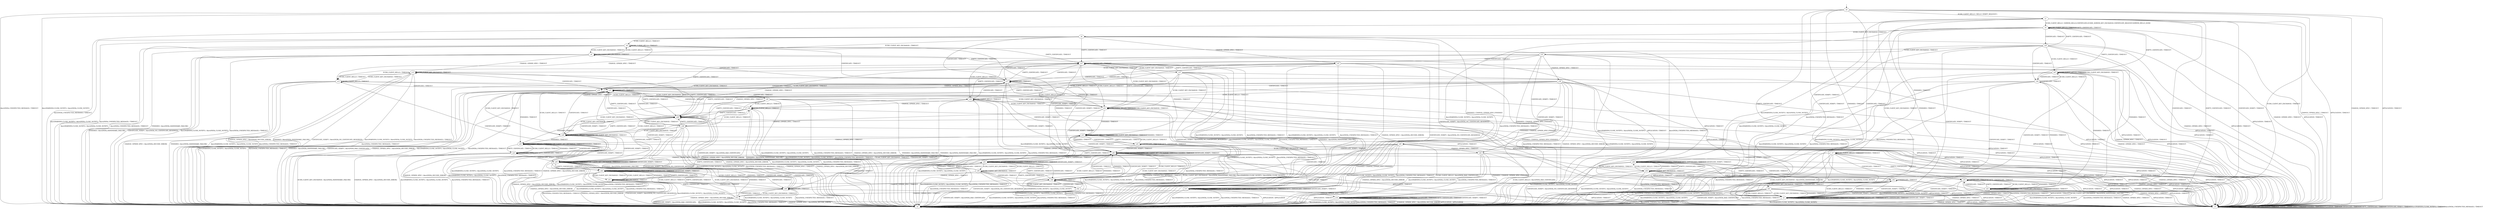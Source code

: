 digraph h6 {
s0 [label="s0"];
s1 [label="s1"];
s2 [label="s2"];
s3 [label="s3"];
s4 [label="s4"];
s5 [label="s5"];
s6 [label="s6"];
s7 [label="s7"];
s8 [label="s8"];
s9 [label="s9"];
s10 [label="s10"];
s11 [label="s11"];
s12 [label="s12"];
s13 [label="s13"];
s14 [label="s14"];
s15 [label="s15"];
s16 [label="s16"];
s17 [label="s17"];
s18 [label="s18"];
s19 [label="s19"];
s20 [label="s20"];
s21 [label="s21"];
s22 [label="s22"];
s23 [label="s23"];
s24 [label="s24"];
s25 [label="s25"];
s26 [label="s26"];
s27 [label="s27"];
s28 [label="s28"];
s29 [label="s29"];
s30 [label="s30"];
s31 [label="s31"];
s32 [label="s32"];
s33 [label="s33"];
s34 [label="s34"];
s35 [label="s35"];
s36 [label="s36"];
s37 [label="s37"];
s38 [label="s38"];
s39 [label="s39"];
s40 [label="s40"];
s41 [label="s41"];
s42 [label="s42"];
s43 [label="s43"];
s44 [label="s44"];
s45 [label="s45"];
s46 [label="s46"];
s47 [label="s47"];
s48 [label="s48"];
s49 [label="s49"];
s50 [label="s50"];
s51 [label="s51"];
s52 [label="s52"];
s53 [label="s53"];
s0 -> s1 [label="ECDH_CLIENT_HELLO / HELLO_VERIFY_REQUEST+"];
s0 -> s2 [label="ECDH_CLIENT_KEY_EXCHANGE / TIMEOUT"];
s0 -> s3 [label="CHANGE_CIPHER_SPEC / TIMEOUT"];
s0 -> s2 [label="FINISHED / TIMEOUT"];
s0 -> s3 [label="APPLICATION / TIMEOUT"];
s0 -> s2 [label="CERTIFICATE / TIMEOUT"];
s0 -> s2 [label="EMPTY_CERTIFICATE / TIMEOUT"];
s0 -> s2 [label="CERTIFICATE_VERIFY / TIMEOUT"];
s0 -> s4 [label="Alert(WARNING,CLOSE_NOTIFY) / Alert(FATAL,CLOSE_NOTIFY)"];
s0 -> s4 [label="Alert(FATAL,UNEXPECTED_MESSAGE) / TIMEOUT"];
s1 -> s5 [label="ECDH_CLIENT_HELLO / SERVER_HELLO,CERTIFICATE,ECDHE_SERVER_KEY_EXCHANGE,CERTIFICATE_REQUEST,SERVER_HELLO_DONE"];
s1 -> s2 [label="ECDH_CLIENT_KEY_EXCHANGE / TIMEOUT"];
s1 -> s3 [label="CHANGE_CIPHER_SPEC / TIMEOUT"];
s1 -> s2 [label="FINISHED / TIMEOUT"];
s1 -> s3 [label="APPLICATION / TIMEOUT"];
s1 -> s2 [label="CERTIFICATE / TIMEOUT"];
s1 -> s2 [label="EMPTY_CERTIFICATE / TIMEOUT"];
s1 -> s2 [label="CERTIFICATE_VERIFY / TIMEOUT"];
s1 -> s4 [label="Alert(WARNING,CLOSE_NOTIFY) / Alert(FATAL,CLOSE_NOTIFY)"];
s1 -> s4 [label="Alert(FATAL,UNEXPECTED_MESSAGE) / TIMEOUT"];
s2 -> s2 [label="ECDH_CLIENT_HELLO / TIMEOUT"];
s2 -> s2 [label="ECDH_CLIENT_KEY_EXCHANGE / TIMEOUT"];
s2 -> s3 [label="CHANGE_CIPHER_SPEC / TIMEOUT"];
s2 -> s2 [label="FINISHED / TIMEOUT"];
s2 -> s3 [label="APPLICATION / TIMEOUT"];
s2 -> s2 [label="CERTIFICATE / TIMEOUT"];
s2 -> s2 [label="EMPTY_CERTIFICATE / TIMEOUT"];
s2 -> s2 [label="CERTIFICATE_VERIFY / TIMEOUT"];
s2 -> s4 [label="Alert(WARNING,CLOSE_NOTIFY) / Alert(FATAL,CLOSE_NOTIFY)"];
s2 -> s4 [label="Alert(FATAL,UNEXPECTED_MESSAGE) / TIMEOUT"];
s3 -> s3 [label="ECDH_CLIENT_HELLO / TIMEOUT"];
s3 -> s3 [label="ECDH_CLIENT_KEY_EXCHANGE / TIMEOUT"];
s3 -> s3 [label="CHANGE_CIPHER_SPEC / TIMEOUT"];
s3 -> s3 [label="FINISHED / TIMEOUT"];
s3 -> s3 [label="APPLICATION / TIMEOUT"];
s3 -> s3 [label="CERTIFICATE / TIMEOUT"];
s3 -> s3 [label="EMPTY_CERTIFICATE / TIMEOUT"];
s3 -> s3 [label="CERTIFICATE_VERIFY / TIMEOUT"];
s3 -> s3 [label="Alert(WARNING,CLOSE_NOTIFY) / TIMEOUT"];
s3 -> s3 [label="Alert(FATAL,UNEXPECTED_MESSAGE) / TIMEOUT"];
s4 -> s4 [label="ECDH_CLIENT_HELLO / SOCKET_CLOSED"];
s4 -> s4 [label="ECDH_CLIENT_KEY_EXCHANGE / SOCKET_CLOSED"];
s4 -> s4 [label="CHANGE_CIPHER_SPEC / SOCKET_CLOSED"];
s4 -> s4 [label="FINISHED / SOCKET_CLOSED"];
s4 -> s4 [label="APPLICATION / SOCKET_CLOSED"];
s4 -> s4 [label="CERTIFICATE / SOCKET_CLOSED"];
s4 -> s4 [label="EMPTY_CERTIFICATE / SOCKET_CLOSED"];
s4 -> s4 [label="CERTIFICATE_VERIFY / SOCKET_CLOSED"];
s4 -> s4 [label="Alert(WARNING,CLOSE_NOTIFY) / SOCKET_CLOSED"];
s4 -> s4 [label="Alert(FATAL,UNEXPECTED_MESSAGE) / SOCKET_CLOSED"];
s5 -> s5 [label="ECDH_CLIENT_HELLO / TIMEOUT"];
s5 -> s6 [label="ECDH_CLIENT_KEY_EXCHANGE / TIMEOUT"];
s5 -> s3 [label="CHANGE_CIPHER_SPEC / TIMEOUT"];
s5 -> s7 [label="FINISHED / TIMEOUT"];
s5 -> s3 [label="APPLICATION / TIMEOUT"];
s5 -> s25 [label="CERTIFICATE / TIMEOUT"];
s5 -> s5 [label="EMPTY_CERTIFICATE / TIMEOUT"];
s5 -> s26 [label="CERTIFICATE_VERIFY / TIMEOUT"];
s5 -> s4 [label="Alert(WARNING,CLOSE_NOTIFY) / Alert(FATAL,CLOSE_NOTIFY)"];
s5 -> s4 [label="Alert(FATAL,UNEXPECTED_MESSAGE) / TIMEOUT"];
s6 -> s8 [label="ECDH_CLIENT_HELLO / TIMEOUT"];
s6 -> s9 [label="ECDH_CLIENT_KEY_EXCHANGE / TIMEOUT"];
s6 -> s10 [label="CHANGE_CIPHER_SPEC / TIMEOUT"];
s6 -> s11 [label="FINISHED / CHANGE_CIPHER_SPEC,FINISHED"];
s6 -> s3 [label="APPLICATION / TIMEOUT"];
s6 -> s17 [label="CERTIFICATE / TIMEOUT"];
s6 -> s27 [label="EMPTY_CERTIFICATE / TIMEOUT"];
s6 -> s4 [label="CERTIFICATE_VERIFY / Alert(FATAL,NO_CERTIFICATE_RESERVED)"];
s6 -> s4 [label="Alert(WARNING,CLOSE_NOTIFY) / Alert(FATAL,CLOSE_NOTIFY)"];
s6 -> s4 [label="Alert(FATAL,UNEXPECTED_MESSAGE) / TIMEOUT"];
s7 -> s7 [label="ECDH_CLIENT_HELLO / TIMEOUT"];
s7 -> s4 [label="ECDH_CLIENT_KEY_EXCHANGE / Alert(FATAL,HANDSHAKE_FAILURE)"];
s7 -> s3 [label="CHANGE_CIPHER_SPEC / TIMEOUT"];
s7 -> s7 [label="FINISHED / TIMEOUT"];
s7 -> s3 [label="APPLICATION / TIMEOUT"];
s7 -> s19 [label="CERTIFICATE / TIMEOUT"];
s7 -> s19 [label="EMPTY_CERTIFICATE / TIMEOUT"];
s7 -> s26 [label="CERTIFICATE_VERIFY / TIMEOUT"];
s7 -> s4 [label="Alert(WARNING,CLOSE_NOTIFY) / Alert(FATAL,CLOSE_NOTIFY)"];
s7 -> s4 [label="Alert(FATAL,UNEXPECTED_MESSAGE) / TIMEOUT"];
s8 -> s8 [label="ECDH_CLIENT_HELLO / TIMEOUT"];
s8 -> s9 [label="ECDH_CLIENT_KEY_EXCHANGE / TIMEOUT"];
s8 -> s12 [label="CHANGE_CIPHER_SPEC / TIMEOUT"];
s8 -> s4 [label="FINISHED / Alert(FATAL,HANDSHAKE_FAILURE)"];
s8 -> s3 [label="APPLICATION / TIMEOUT"];
s8 -> s17 [label="CERTIFICATE / TIMEOUT"];
s8 -> s27 [label="EMPTY_CERTIFICATE / TIMEOUT"];
s8 -> s43 [label="CERTIFICATE_VERIFY / TIMEOUT"];
s8 -> s4 [label="Alert(WARNING,CLOSE_NOTIFY) / Alert(FATAL,CLOSE_NOTIFY)"];
s8 -> s4 [label="Alert(FATAL,UNEXPECTED_MESSAGE) / TIMEOUT"];
s9 -> s8 [label="ECDH_CLIENT_HELLO / TIMEOUT"];
s9 -> s9 [label="ECDH_CLIENT_KEY_EXCHANGE / TIMEOUT"];
s9 -> s13 [label="CHANGE_CIPHER_SPEC / TIMEOUT"];
s9 -> s4 [label="FINISHED / Alert(FATAL,HANDSHAKE_FAILURE)"];
s9 -> s3 [label="APPLICATION / TIMEOUT"];
s9 -> s17 [label="CERTIFICATE / TIMEOUT"];
s9 -> s27 [label="EMPTY_CERTIFICATE / TIMEOUT"];
s9 -> s4 [label="CERTIFICATE_VERIFY / Alert(FATAL,NO_CERTIFICATE_RESERVED)"];
s9 -> s4 [label="Alert(WARNING,CLOSE_NOTIFY) / Alert(FATAL,CLOSE_NOTIFY)"];
s9 -> s4 [label="Alert(FATAL,UNEXPECTED_MESSAGE) / TIMEOUT"];
s10 -> s12 [label="ECDH_CLIENT_HELLO / TIMEOUT"];
s10 -> s13 [label="ECDH_CLIENT_KEY_EXCHANGE / TIMEOUT"];
s10 -> s4 [label="CHANGE_CIPHER_SPEC / Alert(FATAL,DECODE_ERROR)"];
s10 -> s14 [label="FINISHED / CHANGE_CIPHER_SPEC,FINISHED"];
s10 -> s3 [label="APPLICATION / TIMEOUT"];
s10 -> s15 [label="CERTIFICATE / TIMEOUT"];
s10 -> s28 [label="EMPTY_CERTIFICATE / TIMEOUT"];
s10 -> s4 [label="CERTIFICATE_VERIFY / Alert(FATAL,NO_CERTIFICATE_RESERVED)"];
s10 -> s4 [label="Alert(WARNING,CLOSE_NOTIFY) / Alert(FATAL,CLOSE_NOTIFY)"];
s10 -> s4 [label="Alert(FATAL,UNEXPECTED_MESSAGE) / TIMEOUT"];
s11 -> s11 [label="ECDH_CLIENT_HELLO / TIMEOUT"];
s11 -> s11 [label="ECDH_CLIENT_KEY_EXCHANGE / TIMEOUT"];
s11 -> s14 [label="CHANGE_CIPHER_SPEC / TIMEOUT"];
s11 -> s11 [label="FINISHED / TIMEOUT"];
s11 -> s4 [label="APPLICATION / APPLICATION"];
s11 -> s11 [label="CERTIFICATE / TIMEOUT"];
s11 -> s11 [label="EMPTY_CERTIFICATE / TIMEOUT"];
s11 -> s11 [label="CERTIFICATE_VERIFY / TIMEOUT"];
s11 -> s4 [label="Alert(WARNING,CLOSE_NOTIFY) / Alert(FATAL,CLOSE_NOTIFY)"];
s11 -> s4 [label="Alert(FATAL,UNEXPECTED_MESSAGE) / TIMEOUT"];
s12 -> s12 [label="ECDH_CLIENT_HELLO / TIMEOUT"];
s12 -> s13 [label="ECDH_CLIENT_KEY_EXCHANGE / TIMEOUT"];
s12 -> s4 [label="CHANGE_CIPHER_SPEC / Alert(FATAL,DECODE_ERROR)"];
s12 -> s4 [label="FINISHED / Alert(FATAL,HANDSHAKE_FAILURE)"];
s12 -> s3 [label="APPLICATION / TIMEOUT"];
s12 -> s15 [label="CERTIFICATE / TIMEOUT"];
s12 -> s28 [label="EMPTY_CERTIFICATE / TIMEOUT"];
s12 -> s44 [label="CERTIFICATE_VERIFY / TIMEOUT"];
s12 -> s4 [label="Alert(WARNING,CLOSE_NOTIFY) / Alert(FATAL,CLOSE_NOTIFY)"];
s12 -> s4 [label="Alert(FATAL,UNEXPECTED_MESSAGE) / TIMEOUT"];
s13 -> s12 [label="ECDH_CLIENT_HELLO / TIMEOUT"];
s13 -> s13 [label="ECDH_CLIENT_KEY_EXCHANGE / TIMEOUT"];
s13 -> s4 [label="CHANGE_CIPHER_SPEC / Alert(FATAL,DECODE_ERROR)"];
s13 -> s4 [label="FINISHED / Alert(FATAL,HANDSHAKE_FAILURE)"];
s13 -> s3 [label="APPLICATION / TIMEOUT"];
s13 -> s15 [label="CERTIFICATE / TIMEOUT"];
s13 -> s28 [label="EMPTY_CERTIFICATE / TIMEOUT"];
s13 -> s4 [label="CERTIFICATE_VERIFY / Alert(FATAL,NO_CERTIFICATE_RESERVED)"];
s13 -> s4 [label="Alert(WARNING,CLOSE_NOTIFY) / Alert(FATAL,CLOSE_NOTIFY)"];
s13 -> s4 [label="Alert(FATAL,UNEXPECTED_MESSAGE) / TIMEOUT"];
s14 -> s14 [label="ECDH_CLIENT_HELLO / TIMEOUT"];
s14 -> s14 [label="ECDH_CLIENT_KEY_EXCHANGE / TIMEOUT"];
s14 -> s4 [label="CHANGE_CIPHER_SPEC / Alert(FATAL,DECODE_ERROR)"];
s14 -> s14 [label="FINISHED / TIMEOUT"];
s14 -> s4 [label="APPLICATION / APPLICATION"];
s14 -> s14 [label="CERTIFICATE / TIMEOUT"];
s14 -> s14 [label="EMPTY_CERTIFICATE / TIMEOUT"];
s14 -> s14 [label="CERTIFICATE_VERIFY / TIMEOUT"];
s14 -> s4 [label="Alert(WARNING,CLOSE_NOTIFY) / Alert(FATAL,CLOSE_NOTIFY)"];
s14 -> s4 [label="Alert(FATAL,UNEXPECTED_MESSAGE) / TIMEOUT"];
s15 -> s29 [label="ECDH_CLIENT_HELLO / TIMEOUT"];
s15 -> s16 [label="ECDH_CLIENT_KEY_EXCHANGE / TIMEOUT"];
s15 -> s4 [label="CHANGE_CIPHER_SPEC / Alert(FATAL,DECODE_ERROR)"];
s15 -> s20 [label="FINISHED / TIMEOUT"];
s15 -> s3 [label="APPLICATION / TIMEOUT"];
s15 -> s15 [label="CERTIFICATE / TIMEOUT"];
s15 -> s28 [label="EMPTY_CERTIFICATE / TIMEOUT"];
s15 -> s45 [label="CERTIFICATE_VERIFY / TIMEOUT"];
s15 -> s4 [label="Alert(WARNING,CLOSE_NOTIFY) / Alert(FATAL,CLOSE_NOTIFY)"];
s15 -> s4 [label="Alert(FATAL,UNEXPECTED_MESSAGE) / TIMEOUT"];
s16 -> s30 [label="ECDH_CLIENT_HELLO / TIMEOUT"];
s16 -> s29 [label="ECDH_CLIENT_KEY_EXCHANGE / TIMEOUT"];
s16 -> s4 [label="CHANGE_CIPHER_SPEC / Alert(FATAL,DECODE_ERROR)"];
s16 -> s4 [label="FINISHED / Alert(FATAL,HANDSHAKE_FAILURE)"];
s16 -> s3 [label="APPLICATION / TIMEOUT"];
s16 -> s15 [label="CERTIFICATE / TIMEOUT"];
s16 -> s28 [label="EMPTY_CERTIFICATE / TIMEOUT"];
s16 -> s4 [label="CERTIFICATE_VERIFY / Alert(FATAL,BAD_CERTIFICATE)"];
s16 -> s4 [label="Alert(WARNING,CLOSE_NOTIFY) / Alert(FATAL,CLOSE_NOTIFY)"];
s16 -> s4 [label="Alert(FATAL,UNEXPECTED_MESSAGE) / TIMEOUT"];
s17 -> s31 [label="ECDH_CLIENT_HELLO / TIMEOUT"];
s17 -> s18 [label="ECDH_CLIENT_KEY_EXCHANGE / TIMEOUT"];
s17 -> s15 [label="CHANGE_CIPHER_SPEC / TIMEOUT"];
s17 -> s21 [label="FINISHED / TIMEOUT"];
s17 -> s3 [label="APPLICATION / TIMEOUT"];
s17 -> s17 [label="CERTIFICATE / TIMEOUT"];
s17 -> s27 [label="EMPTY_CERTIFICATE / TIMEOUT"];
s17 -> s46 [label="CERTIFICATE_VERIFY / TIMEOUT"];
s17 -> s4 [label="Alert(WARNING,CLOSE_NOTIFY) / Alert(FATAL,CLOSE_NOTIFY)"];
s17 -> s4 [label="Alert(FATAL,UNEXPECTED_MESSAGE) / TIMEOUT"];
s18 -> s32 [label="ECDH_CLIENT_HELLO / TIMEOUT"];
s18 -> s31 [label="ECDH_CLIENT_KEY_EXCHANGE / TIMEOUT"];
s18 -> s16 [label="CHANGE_CIPHER_SPEC / TIMEOUT"];
s18 -> s4 [label="FINISHED / Alert(FATAL,HANDSHAKE_FAILURE)"];
s18 -> s3 [label="APPLICATION / TIMEOUT"];
s18 -> s17 [label="CERTIFICATE / TIMEOUT"];
s18 -> s27 [label="EMPTY_CERTIFICATE / TIMEOUT"];
s18 -> s4 [label="CERTIFICATE_VERIFY / Alert(FATAL,BAD_CERTIFICATE)"];
s18 -> s4 [label="Alert(WARNING,CLOSE_NOTIFY) / Alert(FATAL,CLOSE_NOTIFY)"];
s18 -> s4 [label="Alert(FATAL,UNEXPECTED_MESSAGE) / TIMEOUT"];
s19 -> s22 [label="ECDH_CLIENT_HELLO / TIMEOUT"];
s19 -> s4 [label="ECDH_CLIENT_KEY_EXCHANGE / Alert(FATAL,HANDSHAKE_FAILURE)"];
s19 -> s3 [label="CHANGE_CIPHER_SPEC / TIMEOUT"];
s19 -> s22 [label="FINISHED / TIMEOUT"];
s19 -> s3 [label="APPLICATION / TIMEOUT"];
s19 -> s19 [label="CERTIFICATE / TIMEOUT"];
s19 -> s19 [label="EMPTY_CERTIFICATE / TIMEOUT"];
s19 -> s2 [label="CERTIFICATE_VERIFY / TIMEOUT"];
s19 -> s4 [label="Alert(WARNING,CLOSE_NOTIFY) / Alert(FATAL,CLOSE_NOTIFY)"];
s19 -> s4 [label="Alert(FATAL,UNEXPECTED_MESSAGE) / TIMEOUT"];
s20 -> s20 [label="ECDH_CLIENT_HELLO / TIMEOUT"];
s20 -> s20 [label="ECDH_CLIENT_KEY_EXCHANGE / TIMEOUT"];
s20 -> s4 [label="CHANGE_CIPHER_SPEC / Alert(FATAL,DECODE_ERROR)"];
s20 -> s20 [label="FINISHED / TIMEOUT"];
s20 -> s3 [label="APPLICATION / TIMEOUT"];
s20 -> s23 [label="CERTIFICATE / TIMEOUT"];
s20 -> s23 [label="EMPTY_CERTIFICATE / TIMEOUT"];
s20 -> s45 [label="CERTIFICATE_VERIFY / TIMEOUT"];
s20 -> s4 [label="Alert(WARNING,CLOSE_NOTIFY) / Alert(FATAL,CLOSE_NOTIFY)"];
s20 -> s4 [label="Alert(FATAL,UNEXPECTED_MESSAGE) / TIMEOUT"];
s21 -> s21 [label="ECDH_CLIENT_HELLO / TIMEOUT"];
s21 -> s21 [label="ECDH_CLIENT_KEY_EXCHANGE / TIMEOUT"];
s21 -> s20 [label="CHANGE_CIPHER_SPEC / TIMEOUT"];
s21 -> s21 [label="FINISHED / TIMEOUT"];
s21 -> s3 [label="APPLICATION / TIMEOUT"];
s21 -> s24 [label="CERTIFICATE / TIMEOUT"];
s21 -> s24 [label="EMPTY_CERTIFICATE / TIMEOUT"];
s21 -> s46 [label="CERTIFICATE_VERIFY / TIMEOUT"];
s21 -> s4 [label="Alert(WARNING,CLOSE_NOTIFY) / Alert(FATAL,CLOSE_NOTIFY)"];
s21 -> s4 [label="Alert(FATAL,UNEXPECTED_MESSAGE) / TIMEOUT"];
s22 -> s22 [label="ECDH_CLIENT_HELLO / TIMEOUT"];
s22 -> s22 [label="ECDH_CLIENT_KEY_EXCHANGE / TIMEOUT"];
s22 -> s3 [label="CHANGE_CIPHER_SPEC / TIMEOUT"];
s22 -> s22 [label="FINISHED / TIMEOUT"];
s22 -> s3 [label="APPLICATION / TIMEOUT"];
s22 -> s19 [label="CERTIFICATE / TIMEOUT"];
s22 -> s19 [label="EMPTY_CERTIFICATE / TIMEOUT"];
s22 -> s2 [label="CERTIFICATE_VERIFY / TIMEOUT"];
s22 -> s4 [label="Alert(WARNING,CLOSE_NOTIFY) / Alert(FATAL,CLOSE_NOTIFY)"];
s22 -> s4 [label="Alert(FATAL,UNEXPECTED_MESSAGE) / TIMEOUT"];
s23 -> s20 [label="ECDH_CLIENT_HELLO / TIMEOUT"];
s23 -> s4 [label="ECDH_CLIENT_KEY_EXCHANGE / Alert(FATAL,HANDSHAKE_FAILURE)"];
s23 -> s4 [label="CHANGE_CIPHER_SPEC / Alert(FATAL,DECODE_ERROR)"];
s23 -> s20 [label="FINISHED / TIMEOUT"];
s23 -> s3 [label="APPLICATION / TIMEOUT"];
s23 -> s23 [label="CERTIFICATE / TIMEOUT"];
s23 -> s23 [label="EMPTY_CERTIFICATE / TIMEOUT"];
s23 -> s45 [label="CERTIFICATE_VERIFY / TIMEOUT"];
s23 -> s4 [label="Alert(WARNING,CLOSE_NOTIFY) / Alert(FATAL,CLOSE_NOTIFY)"];
s23 -> s4 [label="Alert(FATAL,UNEXPECTED_MESSAGE) / TIMEOUT"];
s24 -> s21 [label="ECDH_CLIENT_HELLO / TIMEOUT"];
s24 -> s4 [label="ECDH_CLIENT_KEY_EXCHANGE / Alert(FATAL,HANDSHAKE_FAILURE)"];
s24 -> s23 [label="CHANGE_CIPHER_SPEC / TIMEOUT"];
s24 -> s21 [label="FINISHED / TIMEOUT"];
s24 -> s3 [label="APPLICATION / TIMEOUT"];
s24 -> s24 [label="CERTIFICATE / TIMEOUT"];
s24 -> s24 [label="EMPTY_CERTIFICATE / TIMEOUT"];
s24 -> s46 [label="CERTIFICATE_VERIFY / TIMEOUT"];
s24 -> s4 [label="Alert(WARNING,CLOSE_NOTIFY) / Alert(FATAL,CLOSE_NOTIFY)"];
s24 -> s4 [label="Alert(FATAL,UNEXPECTED_MESSAGE) / TIMEOUT"];
s25 -> s47 [label="ECDH_CLIENT_HELLO / TIMEOUT"];
s25 -> s33 [label="ECDH_CLIENT_KEY_EXCHANGE / TIMEOUT"];
s25 -> s3 [label="CHANGE_CIPHER_SPEC / TIMEOUT"];
s25 -> s22 [label="FINISHED / TIMEOUT"];
s25 -> s3 [label="APPLICATION / TIMEOUT"];
s25 -> s34 [label="CERTIFICATE / TIMEOUT"];
s25 -> s5 [label="EMPTY_CERTIFICATE / TIMEOUT"];
s25 -> s2 [label="CERTIFICATE_VERIFY / TIMEOUT"];
s25 -> s4 [label="Alert(WARNING,CLOSE_NOTIFY) / Alert(FATAL,CLOSE_NOTIFY)"];
s25 -> s4 [label="Alert(FATAL,UNEXPECTED_MESSAGE) / TIMEOUT"];
s26 -> s26 [label="ECDH_CLIENT_HELLO / TIMEOUT"];
s26 -> s35 [label="ECDH_CLIENT_KEY_EXCHANGE / TIMEOUT"];
s26 -> s3 [label="CHANGE_CIPHER_SPEC / TIMEOUT"];
s26 -> s26 [label="FINISHED / TIMEOUT"];
s26 -> s3 [label="APPLICATION / TIMEOUT"];
s26 -> s36 [label="CERTIFICATE / TIMEOUT"];
s26 -> s26 [label="EMPTY_CERTIFICATE / TIMEOUT"];
s26 -> s26 [label="CERTIFICATE_VERIFY / TIMEOUT"];
s26 -> s4 [label="Alert(WARNING,CLOSE_NOTIFY) / Alert(FATAL,CLOSE_NOTIFY)"];
s26 -> s4 [label="Alert(FATAL,UNEXPECTED_MESSAGE) / TIMEOUT"];
s27 -> s31 [label="ECDH_CLIENT_HELLO / TIMEOUT"];
s27 -> s37 [label="ECDH_CLIENT_KEY_EXCHANGE / TIMEOUT"];
s27 -> s28 [label="CHANGE_CIPHER_SPEC / TIMEOUT"];
s27 -> s21 [label="FINISHED / TIMEOUT"];
s27 -> s3 [label="APPLICATION / TIMEOUT"];
s27 -> s17 [label="CERTIFICATE / TIMEOUT"];
s27 -> s27 [label="EMPTY_CERTIFICATE / TIMEOUT"];
s27 -> s46 [label="CERTIFICATE_VERIFY / TIMEOUT"];
s27 -> s4 [label="Alert(WARNING,CLOSE_NOTIFY) / Alert(FATAL,CLOSE_NOTIFY)"];
s27 -> s4 [label="Alert(FATAL,UNEXPECTED_MESSAGE) / TIMEOUT"];
s28 -> s29 [label="ECDH_CLIENT_HELLO / TIMEOUT"];
s28 -> s38 [label="ECDH_CLIENT_KEY_EXCHANGE / TIMEOUT"];
s28 -> s4 [label="CHANGE_CIPHER_SPEC / Alert(FATAL,DECODE_ERROR)"];
s28 -> s20 [label="FINISHED / TIMEOUT"];
s28 -> s3 [label="APPLICATION / TIMEOUT"];
s28 -> s15 [label="CERTIFICATE / TIMEOUT"];
s28 -> s28 [label="EMPTY_CERTIFICATE / TIMEOUT"];
s28 -> s45 [label="CERTIFICATE_VERIFY / TIMEOUT"];
s28 -> s4 [label="Alert(WARNING,CLOSE_NOTIFY) / Alert(FATAL,CLOSE_NOTIFY)"];
s28 -> s4 [label="Alert(FATAL,UNEXPECTED_MESSAGE) / TIMEOUT"];
s29 -> s29 [label="ECDH_CLIENT_HELLO / TIMEOUT"];
s29 -> s29 [label="ECDH_CLIENT_KEY_EXCHANGE / TIMEOUT"];
s29 -> s4 [label="CHANGE_CIPHER_SPEC / Alert(FATAL,DECODE_ERROR)"];
s29 -> s20 [label="FINISHED / TIMEOUT"];
s29 -> s3 [label="APPLICATION / TIMEOUT"];
s29 -> s15 [label="CERTIFICATE / TIMEOUT"];
s29 -> s28 [label="EMPTY_CERTIFICATE / TIMEOUT"];
s29 -> s45 [label="CERTIFICATE_VERIFY / TIMEOUT"];
s29 -> s4 [label="Alert(WARNING,CLOSE_NOTIFY) / Alert(FATAL,CLOSE_NOTIFY)"];
s29 -> s4 [label="Alert(FATAL,UNEXPECTED_MESSAGE) / TIMEOUT"];
s30 -> s30 [label="ECDH_CLIENT_HELLO / TIMEOUT"];
s30 -> s29 [label="ECDH_CLIENT_KEY_EXCHANGE / TIMEOUT"];
s30 -> s4 [label="CHANGE_CIPHER_SPEC / Alert(FATAL,DECODE_ERROR)"];
s30 -> s4 [label="FINISHED / Alert(FATAL,HANDSHAKE_FAILURE)"];
s30 -> s3 [label="APPLICATION / TIMEOUT"];
s30 -> s15 [label="CERTIFICATE / TIMEOUT"];
s30 -> s28 [label="EMPTY_CERTIFICATE / TIMEOUT"];
s30 -> s45 [label="CERTIFICATE_VERIFY / TIMEOUT"];
s30 -> s4 [label="Alert(WARNING,CLOSE_NOTIFY) / Alert(FATAL,CLOSE_NOTIFY)"];
s30 -> s4 [label="Alert(FATAL,UNEXPECTED_MESSAGE) / TIMEOUT"];
s31 -> s31 [label="ECDH_CLIENT_HELLO / TIMEOUT"];
s31 -> s31 [label="ECDH_CLIENT_KEY_EXCHANGE / TIMEOUT"];
s31 -> s29 [label="CHANGE_CIPHER_SPEC / TIMEOUT"];
s31 -> s21 [label="FINISHED / TIMEOUT"];
s31 -> s3 [label="APPLICATION / TIMEOUT"];
s31 -> s17 [label="CERTIFICATE / TIMEOUT"];
s31 -> s27 [label="EMPTY_CERTIFICATE / TIMEOUT"];
s31 -> s46 [label="CERTIFICATE_VERIFY / TIMEOUT"];
s31 -> s4 [label="Alert(WARNING,CLOSE_NOTIFY) / Alert(FATAL,CLOSE_NOTIFY)"];
s31 -> s4 [label="Alert(FATAL,UNEXPECTED_MESSAGE) / TIMEOUT"];
s32 -> s32 [label="ECDH_CLIENT_HELLO / TIMEOUT"];
s32 -> s31 [label="ECDH_CLIENT_KEY_EXCHANGE / TIMEOUT"];
s32 -> s30 [label="CHANGE_CIPHER_SPEC / TIMEOUT"];
s32 -> s4 [label="FINISHED / Alert(FATAL,HANDSHAKE_FAILURE)"];
s32 -> s3 [label="APPLICATION / TIMEOUT"];
s32 -> s17 [label="CERTIFICATE / TIMEOUT"];
s32 -> s27 [label="EMPTY_CERTIFICATE / TIMEOUT"];
s32 -> s46 [label="CERTIFICATE_VERIFY / TIMEOUT"];
s32 -> s4 [label="Alert(WARNING,CLOSE_NOTIFY) / Alert(FATAL,CLOSE_NOTIFY)"];
s32 -> s4 [label="Alert(FATAL,UNEXPECTED_MESSAGE) / TIMEOUT"];
s33 -> s32 [label="ECDH_CLIENT_HELLO / TIMEOUT"];
s33 -> s31 [label="ECDH_CLIENT_KEY_EXCHANGE / TIMEOUT"];
s33 -> s39 [label="CHANGE_CIPHER_SPEC / TIMEOUT"];
s33 -> s11 [label="FINISHED / CHANGE_CIPHER_SPEC,FINISHED"];
s33 -> s3 [label="APPLICATION / TIMEOUT"];
s33 -> s17 [label="CERTIFICATE / TIMEOUT"];
s33 -> s27 [label="EMPTY_CERTIFICATE / TIMEOUT"];
s33 -> s40 [label="CERTIFICATE_VERIFY / TIMEOUT"];
s33 -> s4 [label="Alert(WARNING,CLOSE_NOTIFY) / Alert(FATAL,CLOSE_NOTIFY)"];
s33 -> s4 [label="Alert(FATAL,UNEXPECTED_MESSAGE) / TIMEOUT"];
s34 -> s47 [label="ECDH_CLIENT_HELLO / TIMEOUT"];
s34 -> s18 [label="ECDH_CLIENT_KEY_EXCHANGE / TIMEOUT"];
s34 -> s3 [label="CHANGE_CIPHER_SPEC / TIMEOUT"];
s34 -> s22 [label="FINISHED / TIMEOUT"];
s34 -> s3 [label="APPLICATION / TIMEOUT"];
s34 -> s34 [label="CERTIFICATE / TIMEOUT"];
s34 -> s5 [label="EMPTY_CERTIFICATE / TIMEOUT"];
s34 -> s2 [label="CERTIFICATE_VERIFY / TIMEOUT"];
s34 -> s4 [label="Alert(WARNING,CLOSE_NOTIFY) / Alert(FATAL,CLOSE_NOTIFY)"];
s34 -> s4 [label="Alert(FATAL,UNEXPECTED_MESSAGE) / TIMEOUT"];
s35 -> s26 [label="ECDH_CLIENT_HELLO / TIMEOUT"];
s35 -> s35 [label="ECDH_CLIENT_KEY_EXCHANGE / TIMEOUT"];
s35 -> s3 [label="CHANGE_CIPHER_SPEC / TIMEOUT"];
s35 -> s26 [label="FINISHED / TIMEOUT"];
s35 -> s3 [label="APPLICATION / TIMEOUT"];
s35 -> s36 [label="CERTIFICATE / TIMEOUT"];
s35 -> s26 [label="EMPTY_CERTIFICATE / TIMEOUT"];
s35 -> s4 [label="CERTIFICATE_VERIFY / Alert(FATAL,NO_CERTIFICATE_RESERVED)"];
s35 -> s4 [label="Alert(WARNING,CLOSE_NOTIFY) / Alert(FATAL,CLOSE_NOTIFY)"];
s35 -> s4 [label="Alert(FATAL,UNEXPECTED_MESSAGE) / TIMEOUT"];
s36 -> s2 [label="ECDH_CLIENT_HELLO / TIMEOUT"];
s36 -> s41 [label="ECDH_CLIENT_KEY_EXCHANGE / TIMEOUT"];
s36 -> s3 [label="CHANGE_CIPHER_SPEC / TIMEOUT"];
s36 -> s2 [label="FINISHED / TIMEOUT"];
s36 -> s3 [label="APPLICATION / TIMEOUT"];
s36 -> s36 [label="CERTIFICATE / TIMEOUT"];
s36 -> s26 [label="EMPTY_CERTIFICATE / TIMEOUT"];
s36 -> s2 [label="CERTIFICATE_VERIFY / TIMEOUT"];
s36 -> s4 [label="Alert(WARNING,CLOSE_NOTIFY) / Alert(FATAL,CLOSE_NOTIFY)"];
s36 -> s4 [label="Alert(FATAL,UNEXPECTED_MESSAGE) / TIMEOUT"];
s37 -> s32 [label="ECDH_CLIENT_HELLO / TIMEOUT"];
s37 -> s31 [label="ECDH_CLIENT_KEY_EXCHANGE / TIMEOUT"];
s37 -> s38 [label="CHANGE_CIPHER_SPEC / TIMEOUT"];
s37 -> s4 [label="FINISHED / Alert(FATAL,HANDSHAKE_FAILURE)"];
s37 -> s3 [label="APPLICATION / TIMEOUT"];
s37 -> s17 [label="CERTIFICATE / TIMEOUT"];
s37 -> s27 [label="EMPTY_CERTIFICATE / TIMEOUT"];
s37 -> s4 [label="CERTIFICATE_VERIFY / Alert(FATAL,NO_CERTIFICATE_RESERVED)"];
s37 -> s4 [label="Alert(WARNING,CLOSE_NOTIFY) / Alert(FATAL,CLOSE_NOTIFY)"];
s37 -> s4 [label="Alert(FATAL,UNEXPECTED_MESSAGE) / TIMEOUT"];
s38 -> s30 [label="ECDH_CLIENT_HELLO / TIMEOUT"];
s38 -> s29 [label="ECDH_CLIENT_KEY_EXCHANGE / TIMEOUT"];
s38 -> s4 [label="CHANGE_CIPHER_SPEC / Alert(FATAL,DECODE_ERROR)"];
s38 -> s4 [label="FINISHED / Alert(FATAL,HANDSHAKE_FAILURE)"];
s38 -> s3 [label="APPLICATION / TIMEOUT"];
s38 -> s15 [label="CERTIFICATE / TIMEOUT"];
s38 -> s28 [label="EMPTY_CERTIFICATE / TIMEOUT"];
s38 -> s4 [label="CERTIFICATE_VERIFY / Alert(FATAL,NO_CERTIFICATE_RESERVED)"];
s38 -> s4 [label="Alert(WARNING,CLOSE_NOTIFY) / Alert(FATAL,CLOSE_NOTIFY)"];
s38 -> s4 [label="Alert(FATAL,UNEXPECTED_MESSAGE) / TIMEOUT"];
s39 -> s30 [label="ECDH_CLIENT_HELLO / TIMEOUT"];
s39 -> s29 [label="ECDH_CLIENT_KEY_EXCHANGE / TIMEOUT"];
s39 -> s4 [label="CHANGE_CIPHER_SPEC / Alert(FATAL,DECODE_ERROR)"];
s39 -> s14 [label="FINISHED / CHANGE_CIPHER_SPEC,FINISHED"];
s39 -> s3 [label="APPLICATION / TIMEOUT"];
s39 -> s15 [label="CERTIFICATE / TIMEOUT"];
s39 -> s28 [label="EMPTY_CERTIFICATE / TIMEOUT"];
s39 -> s42 [label="CERTIFICATE_VERIFY / TIMEOUT"];
s39 -> s4 [label="Alert(WARNING,CLOSE_NOTIFY) / Alert(FATAL,CLOSE_NOTIFY)"];
s39 -> s4 [label="Alert(FATAL,UNEXPECTED_MESSAGE) / TIMEOUT"];
s40 -> s4 [label="ECDH_CLIENT_HELLO / Alert(FATAL,BAD_CERTIFICATE)"];
s40 -> s46 [label="ECDH_CLIENT_KEY_EXCHANGE / TIMEOUT"];
s40 -> s42 [label="CHANGE_CIPHER_SPEC / TIMEOUT"];
s40 -> s11 [label="FINISHED / CHANGE_CIPHER_SPEC,FINISHED"];
s40 -> s3 [label="APPLICATION / TIMEOUT"];
s40 -> s48 [label="CERTIFICATE / TIMEOUT"];
s40 -> s43 [label="EMPTY_CERTIFICATE / TIMEOUT"];
s40 -> s46 [label="CERTIFICATE_VERIFY / TIMEOUT"];
s40 -> s4 [label="Alert(WARNING,CLOSE_NOTIFY) / Alert(FATAL,CLOSE_NOTIFY)"];
s40 -> s4 [label="Alert(FATAL,UNEXPECTED_MESSAGE) / TIMEOUT"];
s41 -> s2 [label="ECDH_CLIENT_HELLO / TIMEOUT"];
s41 -> s2 [label="ECDH_CLIENT_KEY_EXCHANGE / TIMEOUT"];
s41 -> s3 [label="CHANGE_CIPHER_SPEC / TIMEOUT"];
s41 -> s2 [label="FINISHED / TIMEOUT"];
s41 -> s3 [label="APPLICATION / TIMEOUT"];
s41 -> s36 [label="CERTIFICATE / TIMEOUT"];
s41 -> s26 [label="EMPTY_CERTIFICATE / TIMEOUT"];
s41 -> s4 [label="CERTIFICATE_VERIFY / Alert(FATAL,BAD_CERTIFICATE)"];
s41 -> s4 [label="Alert(WARNING,CLOSE_NOTIFY) / Alert(FATAL,CLOSE_NOTIFY)"];
s41 -> s4 [label="Alert(FATAL,UNEXPECTED_MESSAGE) / TIMEOUT"];
s42 -> s4 [label="ECDH_CLIENT_HELLO / Alert(FATAL,BAD_CERTIFICATE)"];
s42 -> s45 [label="ECDH_CLIENT_KEY_EXCHANGE / TIMEOUT"];
s42 -> s4 [label="CHANGE_CIPHER_SPEC / Alert(FATAL,DECODE_ERROR)"];
s42 -> s14 [label="FINISHED / CHANGE_CIPHER_SPEC,FINISHED"];
s42 -> s3 [label="APPLICATION / TIMEOUT"];
s42 -> s49 [label="CERTIFICATE / TIMEOUT"];
s42 -> s44 [label="EMPTY_CERTIFICATE / TIMEOUT"];
s42 -> s45 [label="CERTIFICATE_VERIFY / TIMEOUT"];
s42 -> s4 [label="Alert(WARNING,CLOSE_NOTIFY) / Alert(FATAL,CLOSE_NOTIFY)"];
s42 -> s4 [label="Alert(FATAL,UNEXPECTED_MESSAGE) / TIMEOUT"];
s43 -> s43 [label="ECDH_CLIENT_HELLO / TIMEOUT"];
s43 -> s50 [label="ECDH_CLIENT_KEY_EXCHANGE / TIMEOUT"];
s43 -> s44 [label="CHANGE_CIPHER_SPEC / TIMEOUT"];
s43 -> s43 [label="FINISHED / TIMEOUT"];
s43 -> s3 [label="APPLICATION / TIMEOUT"];
s43 -> s48 [label="CERTIFICATE / TIMEOUT"];
s43 -> s43 [label="EMPTY_CERTIFICATE / TIMEOUT"];
s43 -> s43 [label="CERTIFICATE_VERIFY / TIMEOUT"];
s43 -> s4 [label="Alert(WARNING,CLOSE_NOTIFY) / Alert(FATAL,CLOSE_NOTIFY)"];
s43 -> s4 [label="Alert(FATAL,UNEXPECTED_MESSAGE) / TIMEOUT"];
s44 -> s44 [label="ECDH_CLIENT_HELLO / TIMEOUT"];
s44 -> s51 [label="ECDH_CLIENT_KEY_EXCHANGE / TIMEOUT"];
s44 -> s4 [label="CHANGE_CIPHER_SPEC / Alert(FATAL,DECODE_ERROR)"];
s44 -> s44 [label="FINISHED / TIMEOUT"];
s44 -> s3 [label="APPLICATION / TIMEOUT"];
s44 -> s49 [label="CERTIFICATE / TIMEOUT"];
s44 -> s44 [label="EMPTY_CERTIFICATE / TIMEOUT"];
s44 -> s44 [label="CERTIFICATE_VERIFY / TIMEOUT"];
s44 -> s4 [label="Alert(WARNING,CLOSE_NOTIFY) / Alert(FATAL,CLOSE_NOTIFY)"];
s44 -> s4 [label="Alert(FATAL,UNEXPECTED_MESSAGE) / TIMEOUT"];
s45 -> s45 [label="ECDH_CLIENT_HELLO / TIMEOUT"];
s45 -> s45 [label="ECDH_CLIENT_KEY_EXCHANGE / TIMEOUT"];
s45 -> s4 [label="CHANGE_CIPHER_SPEC / Alert(FATAL,DECODE_ERROR)"];
s45 -> s45 [label="FINISHED / TIMEOUT"];
s45 -> s3 [label="APPLICATION / TIMEOUT"];
s45 -> s49 [label="CERTIFICATE / TIMEOUT"];
s45 -> s44 [label="EMPTY_CERTIFICATE / TIMEOUT"];
s45 -> s45 [label="CERTIFICATE_VERIFY / TIMEOUT"];
s45 -> s4 [label="Alert(WARNING,CLOSE_NOTIFY) / Alert(FATAL,CLOSE_NOTIFY)"];
s45 -> s4 [label="Alert(FATAL,UNEXPECTED_MESSAGE) / TIMEOUT"];
s46 -> s46 [label="ECDH_CLIENT_HELLO / TIMEOUT"];
s46 -> s46 [label="ECDH_CLIENT_KEY_EXCHANGE / TIMEOUT"];
s46 -> s45 [label="CHANGE_CIPHER_SPEC / TIMEOUT"];
s46 -> s46 [label="FINISHED / TIMEOUT"];
s46 -> s3 [label="APPLICATION / TIMEOUT"];
s46 -> s48 [label="CERTIFICATE / TIMEOUT"];
s46 -> s43 [label="EMPTY_CERTIFICATE / TIMEOUT"];
s46 -> s46 [label="CERTIFICATE_VERIFY / TIMEOUT"];
s46 -> s4 [label="Alert(WARNING,CLOSE_NOTIFY) / Alert(FATAL,CLOSE_NOTIFY)"];
s46 -> s4 [label="Alert(FATAL,UNEXPECTED_MESSAGE) / TIMEOUT"];
s47 -> s47 [label="ECDH_CLIENT_HELLO / TIMEOUT"];
s47 -> s47 [label="ECDH_CLIENT_KEY_EXCHANGE / TIMEOUT"];
s47 -> s3 [label="CHANGE_CIPHER_SPEC / TIMEOUT"];
s47 -> s22 [label="FINISHED / TIMEOUT"];
s47 -> s3 [label="APPLICATION / TIMEOUT"];
s47 -> s34 [label="CERTIFICATE / TIMEOUT"];
s47 -> s5 [label="EMPTY_CERTIFICATE / TIMEOUT"];
s47 -> s2 [label="CERTIFICATE_VERIFY / TIMEOUT"];
s47 -> s4 [label="Alert(WARNING,CLOSE_NOTIFY) / Alert(FATAL,CLOSE_NOTIFY)"];
s47 -> s4 [label="Alert(FATAL,UNEXPECTED_MESSAGE) / TIMEOUT"];
s48 -> s46 [label="ECDH_CLIENT_HELLO / TIMEOUT"];
s48 -> s52 [label="ECDH_CLIENT_KEY_EXCHANGE / TIMEOUT"];
s48 -> s49 [label="CHANGE_CIPHER_SPEC / TIMEOUT"];
s48 -> s46 [label="FINISHED / TIMEOUT"];
s48 -> s3 [label="APPLICATION / TIMEOUT"];
s48 -> s48 [label="CERTIFICATE / TIMEOUT"];
s48 -> s43 [label="EMPTY_CERTIFICATE / TIMEOUT"];
s48 -> s46 [label="CERTIFICATE_VERIFY / TIMEOUT"];
s48 -> s4 [label="Alert(WARNING,CLOSE_NOTIFY) / Alert(FATAL,CLOSE_NOTIFY)"];
s48 -> s4 [label="Alert(FATAL,UNEXPECTED_MESSAGE) / TIMEOUT"];
s49 -> s45 [label="ECDH_CLIENT_HELLO / TIMEOUT"];
s49 -> s53 [label="ECDH_CLIENT_KEY_EXCHANGE / TIMEOUT"];
s49 -> s4 [label="CHANGE_CIPHER_SPEC / Alert(FATAL,DECODE_ERROR)"];
s49 -> s45 [label="FINISHED / TIMEOUT"];
s49 -> s3 [label="APPLICATION / TIMEOUT"];
s49 -> s49 [label="CERTIFICATE / TIMEOUT"];
s49 -> s44 [label="EMPTY_CERTIFICATE / TIMEOUT"];
s49 -> s45 [label="CERTIFICATE_VERIFY / TIMEOUT"];
s49 -> s4 [label="Alert(WARNING,CLOSE_NOTIFY) / Alert(FATAL,CLOSE_NOTIFY)"];
s49 -> s4 [label="Alert(FATAL,UNEXPECTED_MESSAGE) / TIMEOUT"];
s50 -> s43 [label="ECDH_CLIENT_HELLO / TIMEOUT"];
s50 -> s50 [label="ECDH_CLIENT_KEY_EXCHANGE / TIMEOUT"];
s50 -> s51 [label="CHANGE_CIPHER_SPEC / TIMEOUT"];
s50 -> s43 [label="FINISHED / TIMEOUT"];
s50 -> s3 [label="APPLICATION / TIMEOUT"];
s50 -> s48 [label="CERTIFICATE / TIMEOUT"];
s50 -> s43 [label="EMPTY_CERTIFICATE / TIMEOUT"];
s50 -> s4 [label="CERTIFICATE_VERIFY / Alert(FATAL,NO_CERTIFICATE_RESERVED)"];
s50 -> s4 [label="Alert(WARNING,CLOSE_NOTIFY) / Alert(FATAL,CLOSE_NOTIFY)"];
s50 -> s4 [label="Alert(FATAL,UNEXPECTED_MESSAGE) / TIMEOUT"];
s51 -> s44 [label="ECDH_CLIENT_HELLO / TIMEOUT"];
s51 -> s51 [label="ECDH_CLIENT_KEY_EXCHANGE / TIMEOUT"];
s51 -> s4 [label="CHANGE_CIPHER_SPEC / Alert(FATAL,DECODE_ERROR)"];
s51 -> s44 [label="FINISHED / TIMEOUT"];
s51 -> s3 [label="APPLICATION / TIMEOUT"];
s51 -> s49 [label="CERTIFICATE / TIMEOUT"];
s51 -> s44 [label="EMPTY_CERTIFICATE / TIMEOUT"];
s51 -> s4 [label="CERTIFICATE_VERIFY / Alert(FATAL,NO_CERTIFICATE_RESERVED)"];
s51 -> s4 [label="Alert(WARNING,CLOSE_NOTIFY) / Alert(FATAL,CLOSE_NOTIFY)"];
s51 -> s4 [label="Alert(FATAL,UNEXPECTED_MESSAGE) / TIMEOUT"];
s52 -> s46 [label="ECDH_CLIENT_HELLO / TIMEOUT"];
s52 -> s46 [label="ECDH_CLIENT_KEY_EXCHANGE / TIMEOUT"];
s52 -> s53 [label="CHANGE_CIPHER_SPEC / TIMEOUT"];
s52 -> s46 [label="FINISHED / TIMEOUT"];
s52 -> s3 [label="APPLICATION / TIMEOUT"];
s52 -> s48 [label="CERTIFICATE / TIMEOUT"];
s52 -> s43 [label="EMPTY_CERTIFICATE / TIMEOUT"];
s52 -> s4 [label="CERTIFICATE_VERIFY / Alert(FATAL,BAD_CERTIFICATE)"];
s52 -> s4 [label="Alert(WARNING,CLOSE_NOTIFY) / Alert(FATAL,CLOSE_NOTIFY)"];
s52 -> s4 [label="Alert(FATAL,UNEXPECTED_MESSAGE) / TIMEOUT"];
s53 -> s45 [label="ECDH_CLIENT_HELLO / TIMEOUT"];
s53 -> s45 [label="ECDH_CLIENT_KEY_EXCHANGE / TIMEOUT"];
s53 -> s4 [label="CHANGE_CIPHER_SPEC / Alert(FATAL,DECODE_ERROR)"];
s53 -> s45 [label="FINISHED / TIMEOUT"];
s53 -> s3 [label="APPLICATION / TIMEOUT"];
s53 -> s49 [label="CERTIFICATE / TIMEOUT"];
s53 -> s44 [label="EMPTY_CERTIFICATE / TIMEOUT"];
s53 -> s4 [label="CERTIFICATE_VERIFY / Alert(FATAL,BAD_CERTIFICATE)"];
s53 -> s4 [label="Alert(WARNING,CLOSE_NOTIFY) / Alert(FATAL,CLOSE_NOTIFY)"];
s53 -> s4 [label="Alert(FATAL,UNEXPECTED_MESSAGE) / TIMEOUT"];
__start0 [shape=none, label=""];
__start0 -> s0 [label=""];
}
